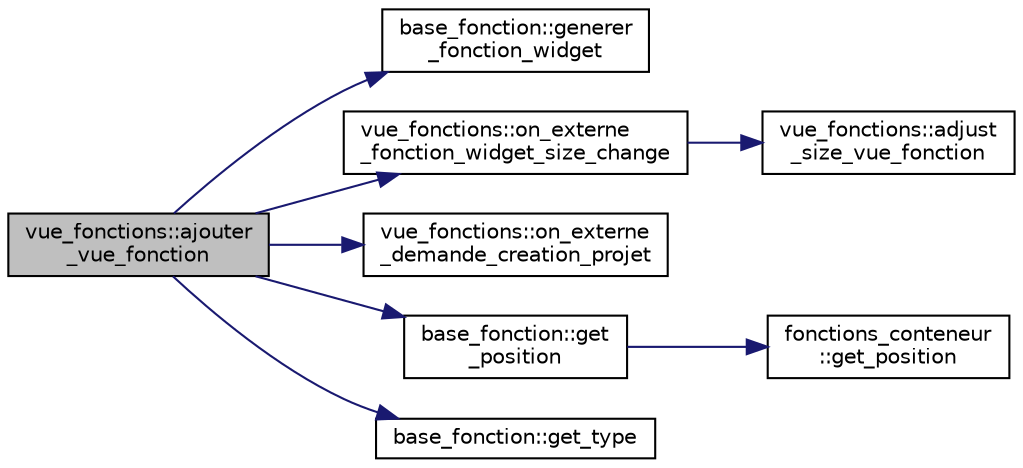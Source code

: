 digraph "vue_fonctions::ajouter_vue_fonction"
{
  edge [fontname="Helvetica",fontsize="10",labelfontname="Helvetica",labelfontsize="10"];
  node [fontname="Helvetica",fontsize="10",shape=record];
  rankdir="LR";
  Node116 [label="vue_fonctions::ajouter\l_vue_fonction",height=0.2,width=0.4,color="black", fillcolor="grey75", style="filled", fontcolor="black"];
  Node116 -> Node117 [color="midnightblue",fontsize="10",style="solid",fontname="Helvetica"];
  Node117 [label="base_fonction::generer\l_fonction_widget",height=0.2,width=0.4,color="black", fillcolor="white", style="filled",URL="$classbase__fonction.html#ad5c8ce64c897fba9cc84bf4dae60ee9a",tooltip="Construit et retourne le widget associé à cette fonction. "];
  Node116 -> Node118 [color="midnightblue",fontsize="10",style="solid",fontname="Helvetica"];
  Node118 [label="vue_fonctions::on_externe\l_fonction_widget_size_change",height=0.2,width=0.4,color="black", fillcolor="white", style="filled",URL="$classvue__fonctions.html#aead9d73dffeef24ed7ba17edcda415f3",tooltip="Fonction appelée lorsque la taille d&#39;un widget fils change. "];
  Node118 -> Node119 [color="midnightblue",fontsize="10",style="solid",fontname="Helvetica"];
  Node119 [label="vue_fonctions::adjust\l_size_vue_fonction",height=0.2,width=0.4,color="black", fillcolor="white", style="filled",URL="$classvue__fonctions.html#a782d0cc63a33af720f8c44958d595425",tooltip="Ajuste la taille de chaque ligne du widget. "];
  Node116 -> Node120 [color="midnightblue",fontsize="10",style="solid",fontname="Helvetica"];
  Node120 [label="vue_fonctions::on_externe\l_demande_creation_projet",height=0.2,width=0.4,color="black", fillcolor="white", style="filled",URL="$classvue__fonctions.html#ae54ea51dbad2688ef17e17bd03c6a955",tooltip="Fonction appelée lors d&#39;une demande de création de projet. "];
  Node116 -> Node121 [color="midnightblue",fontsize="10",style="solid",fontname="Helvetica"];
  Node121 [label="base_fonction::get\l_position",height=0.2,width=0.4,color="black", fillcolor="white", style="filled",URL="$classbase__fonction.html#aa42a2214daf8e49a79b627f62ab9105e",tooltip="Retourne la position d&#39;une fonction dans son conteneur. "];
  Node121 -> Node122 [color="midnightblue",fontsize="10",style="solid",fontname="Helvetica"];
  Node122 [label="fonctions_conteneur\l::get_position",height=0.2,width=0.4,color="black", fillcolor="white", style="filled",URL="$classfonctions__conteneur.html#a61f2cd0bf2ee27462f470e36a2f43869",tooltip="Retourne la position d&#39;une fonction donnée. "];
  Node116 -> Node123 [color="midnightblue",fontsize="10",style="solid",fontname="Helvetica"];
  Node123 [label="base_fonction::get_type",height=0.2,width=0.4,color="black", fillcolor="white", style="filled",URL="$classbase__fonction.html#a8ed620b54f5ef377c2593952eafd6ad9",tooltip="Accesseur du type de la fonction. "];
}
